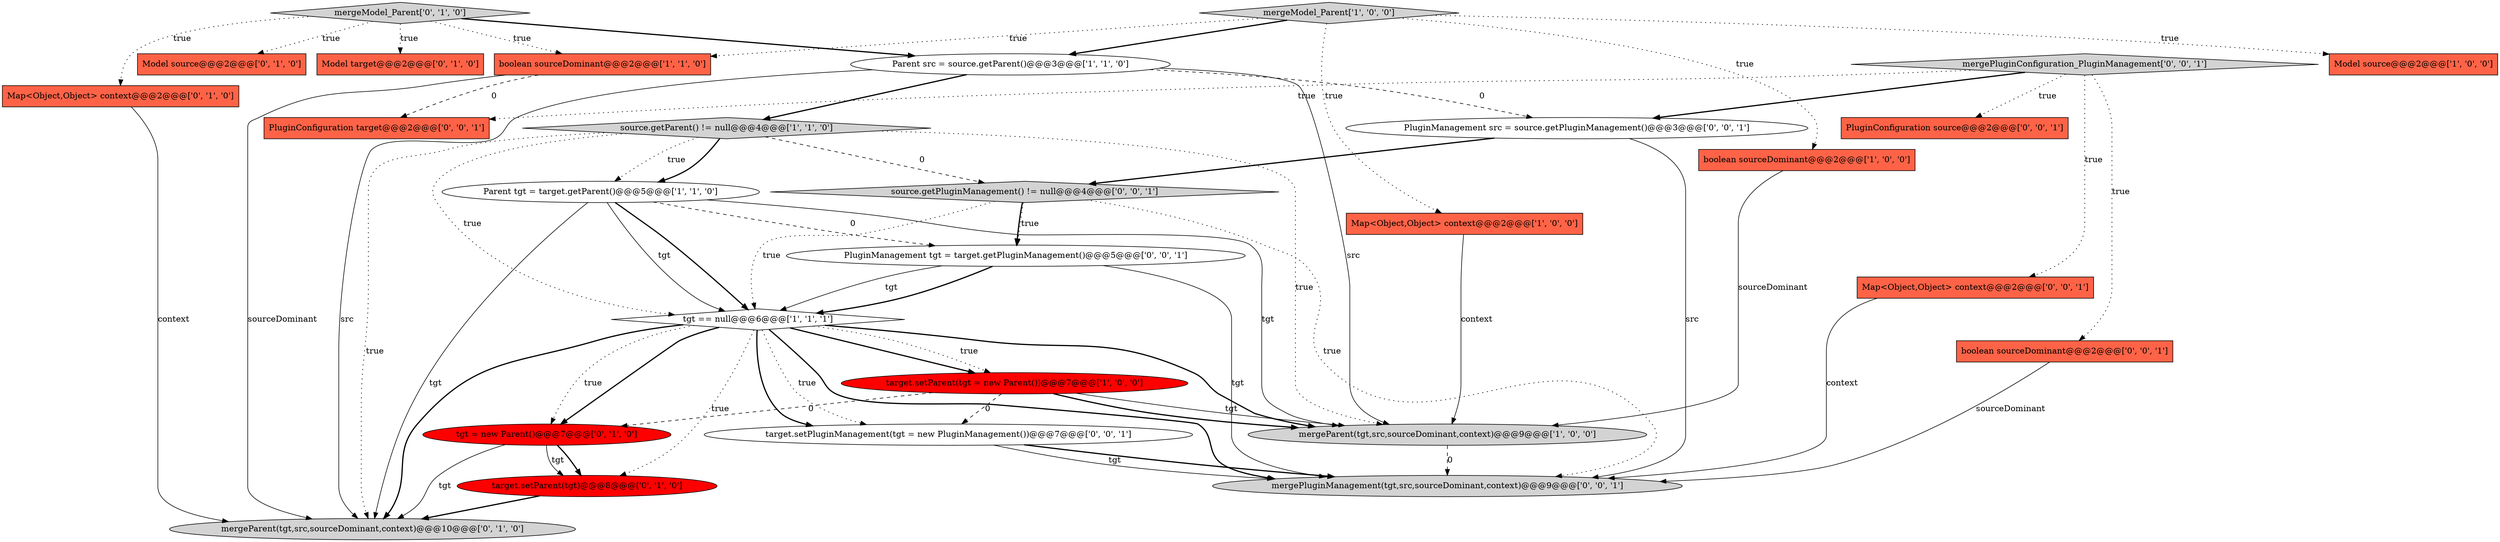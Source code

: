 digraph {
10 [style = filled, label = "tgt == null@@@6@@@['1', '1', '1']", fillcolor = white, shape = diamond image = "AAA0AAABBB1BBB"];
13 [style = filled, label = "Map<Object,Object> context@@@2@@@['0', '1', '0']", fillcolor = tomato, shape = box image = "AAA0AAABBB2BBB"];
8 [style = filled, label = "boolean sourceDominant@@@2@@@['1', '0', '0']", fillcolor = tomato, shape = box image = "AAA0AAABBB1BBB"];
5 [style = filled, label = "mergeModel_Parent['1', '0', '0']", fillcolor = lightgray, shape = diamond image = "AAA0AAABBB1BBB"];
6 [style = filled, label = "Parent tgt = target.getParent()@@@5@@@['1', '1', '0']", fillcolor = white, shape = ellipse image = "AAA0AAABBB1BBB"];
23 [style = filled, label = "mergePluginConfiguration_PluginManagement['0', '0', '1']", fillcolor = lightgray, shape = diamond image = "AAA0AAABBB3BBB"];
9 [style = filled, label = "boolean sourceDominant@@@2@@@['1', '1', '0']", fillcolor = tomato, shape = box image = "AAA0AAABBB1BBB"];
7 [style = filled, label = "Parent src = source.getParent()@@@3@@@['1', '1', '0']", fillcolor = white, shape = ellipse image = "AAA0AAABBB1BBB"];
19 [style = filled, label = "PluginManagement src = source.getPluginManagement()@@@3@@@['0', '0', '1']", fillcolor = white, shape = ellipse image = "AAA0AAABBB3BBB"];
14 [style = filled, label = "target.setParent(tgt)@@@8@@@['0', '1', '0']", fillcolor = red, shape = ellipse image = "AAA1AAABBB2BBB"];
24 [style = filled, label = "PluginConfiguration source@@@2@@@['0', '0', '1']", fillcolor = tomato, shape = box image = "AAA0AAABBB3BBB"];
2 [style = filled, label = "Map<Object,Object> context@@@2@@@['1', '0', '0']", fillcolor = tomato, shape = box image = "AAA0AAABBB1BBB"];
22 [style = filled, label = "mergePluginManagement(tgt,src,sourceDominant,context)@@@9@@@['0', '0', '1']", fillcolor = lightgray, shape = ellipse image = "AAA0AAABBB3BBB"];
27 [style = filled, label = "PluginConfiguration target@@@2@@@['0', '0', '1']", fillcolor = tomato, shape = box image = "AAA0AAABBB3BBB"];
17 [style = filled, label = "mergeModel_Parent['0', '1', '0']", fillcolor = lightgray, shape = diamond image = "AAA0AAABBB2BBB"];
3 [style = filled, label = "Model source@@@2@@@['1', '0', '0']", fillcolor = tomato, shape = box image = "AAA0AAABBB1BBB"];
25 [style = filled, label = "Map<Object,Object> context@@@2@@@['0', '0', '1']", fillcolor = tomato, shape = box image = "AAA0AAABBB3BBB"];
0 [style = filled, label = "target.setParent(tgt = new Parent())@@@7@@@['1', '0', '0']", fillcolor = red, shape = ellipse image = "AAA1AAABBB1BBB"];
12 [style = filled, label = "Model source@@@2@@@['0', '1', '0']", fillcolor = tomato, shape = box image = "AAA0AAABBB2BBB"];
26 [style = filled, label = "source.getPluginManagement() != null@@@4@@@['0', '0', '1']", fillcolor = lightgray, shape = diamond image = "AAA0AAABBB3BBB"];
15 [style = filled, label = "tgt = new Parent()@@@7@@@['0', '1', '0']", fillcolor = red, shape = ellipse image = "AAA1AAABBB2BBB"];
16 [style = filled, label = "Model target@@@2@@@['0', '1', '0']", fillcolor = tomato, shape = box image = "AAA0AAABBB2BBB"];
1 [style = filled, label = "mergeParent(tgt,src,sourceDominant,context)@@@9@@@['1', '0', '0']", fillcolor = lightgray, shape = ellipse image = "AAA0AAABBB1BBB"];
18 [style = filled, label = "boolean sourceDominant@@@2@@@['0', '0', '1']", fillcolor = tomato, shape = box image = "AAA0AAABBB3BBB"];
21 [style = filled, label = "target.setPluginManagement(tgt = new PluginManagement())@@@7@@@['0', '0', '1']", fillcolor = white, shape = ellipse image = "AAA0AAABBB3BBB"];
20 [style = filled, label = "PluginManagement tgt = target.getPluginManagement()@@@5@@@['0', '0', '1']", fillcolor = white, shape = ellipse image = "AAA0AAABBB3BBB"];
11 [style = filled, label = "mergeParent(tgt,src,sourceDominant,context)@@@10@@@['0', '1', '0']", fillcolor = lightgray, shape = ellipse image = "AAA0AAABBB2BBB"];
4 [style = filled, label = "source.getParent() != null@@@4@@@['1', '1', '0']", fillcolor = lightgray, shape = diamond image = "AAA0AAABBB1BBB"];
4->6 [style = dotted, label="true"];
10->22 [style = bold, label=""];
10->15 [style = bold, label=""];
15->14 [style = bold, label=""];
4->1 [style = dotted, label="true"];
4->6 [style = bold, label=""];
20->22 [style = solid, label="tgt"];
4->10 [style = dotted, label="true"];
6->20 [style = dashed, label="0"];
7->11 [style = solid, label="src"];
8->1 [style = solid, label="sourceDominant"];
0->1 [style = solid, label="tgt"];
4->11 [style = dotted, label="true"];
0->15 [style = dashed, label="0"];
9->27 [style = dashed, label="0"];
9->11 [style = solid, label="sourceDominant"];
26->20 [style = dotted, label="true"];
10->21 [style = bold, label=""];
6->1 [style = solid, label="tgt"];
25->22 [style = solid, label="context"];
7->4 [style = bold, label=""];
5->3 [style = dotted, label="true"];
26->22 [style = dotted, label="true"];
18->22 [style = solid, label="sourceDominant"];
4->26 [style = dashed, label="0"];
13->11 [style = solid, label="context"];
1->22 [style = dashed, label="0"];
20->10 [style = bold, label=""];
10->14 [style = dotted, label="true"];
17->16 [style = dotted, label="true"];
17->7 [style = bold, label=""];
10->15 [style = dotted, label="true"];
7->1 [style = solid, label="src"];
6->10 [style = solid, label="tgt"];
23->18 [style = dotted, label="true"];
17->12 [style = dotted, label="true"];
7->19 [style = dashed, label="0"];
21->22 [style = bold, label=""];
0->21 [style = dashed, label="0"];
0->1 [style = bold, label=""];
15->14 [style = solid, label="tgt"];
6->10 [style = bold, label=""];
19->26 [style = bold, label=""];
10->0 [style = bold, label=""];
20->10 [style = solid, label="tgt"];
23->19 [style = bold, label=""];
17->9 [style = dotted, label="true"];
6->11 [style = solid, label="tgt"];
26->10 [style = dotted, label="true"];
23->27 [style = dotted, label="true"];
5->9 [style = dotted, label="true"];
2->1 [style = solid, label="context"];
5->7 [style = bold, label=""];
10->0 [style = dotted, label="true"];
5->8 [style = dotted, label="true"];
10->1 [style = bold, label=""];
17->13 [style = dotted, label="true"];
10->21 [style = dotted, label="true"];
14->11 [style = bold, label=""];
21->22 [style = solid, label="tgt"];
19->22 [style = solid, label="src"];
23->24 [style = dotted, label="true"];
23->25 [style = dotted, label="true"];
26->20 [style = bold, label=""];
15->11 [style = solid, label="tgt"];
5->2 [style = dotted, label="true"];
10->11 [style = bold, label=""];
}
